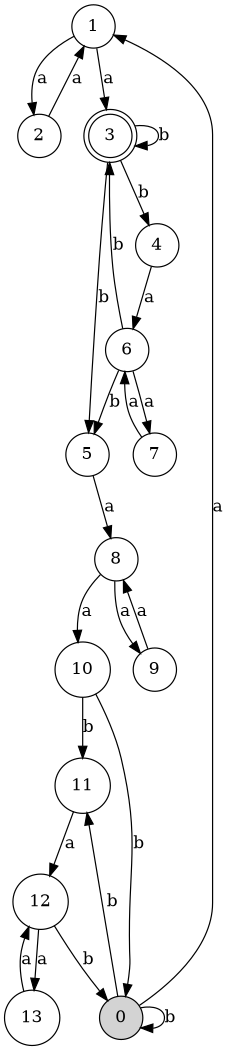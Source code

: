 digraph nfae {
    size = "7";
    node [shape = circle] 1;
    node [shape = circle] 2;
    node [shape = circle] 4;
    node [shape = circle] 5;
    node [shape = circle] 6;
    node [shape = circle] 7;
    node [shape = circle] 8;
    node [shape = circle] 9;
    node [shape = circle] 10;
    node [shape = circle] 11; 
    node [shape = circle] 12;
    node [shape = circle] 13;
    node [shape = doublecircle] 3;
    node [shape = circle,style = filled] 0;
    0 -> 1 [label = "a"];
    1 -> 2 [label = "a"];
    2 -> 1 [label = "a"];
    1 -> 3 [label = "a"];
    3 -> 3 [label = "b"];
    3 -> 4 [label = "b"];
    3 -> 5 [label = "b"];
    4 -> 6 [label = "a"];
    6 -> 3 [label = "b"];
    6 -> 7 [label = "a"];
    7 -> 6 [label = "a"];
    6 -> 5 [label = "b"];
    5 -> 8 [label = "a"];
    8 -> 9 [label = "a"];
    9 -> 8 [label = "a"];
    8 -> 10 [label = "a"];
    10 -> 0 [label = "b"];
    10 -> 11 [label = "b"];
    0 -> 11 [label = "b"];
    11 -> 12 [label = "a"];
    12 -> 13 [label = "a"];
    13 -> 12 [label = "a"];
    12 -> 0 [label = "b"];
    0 -> 0 [label = "b"];
}

